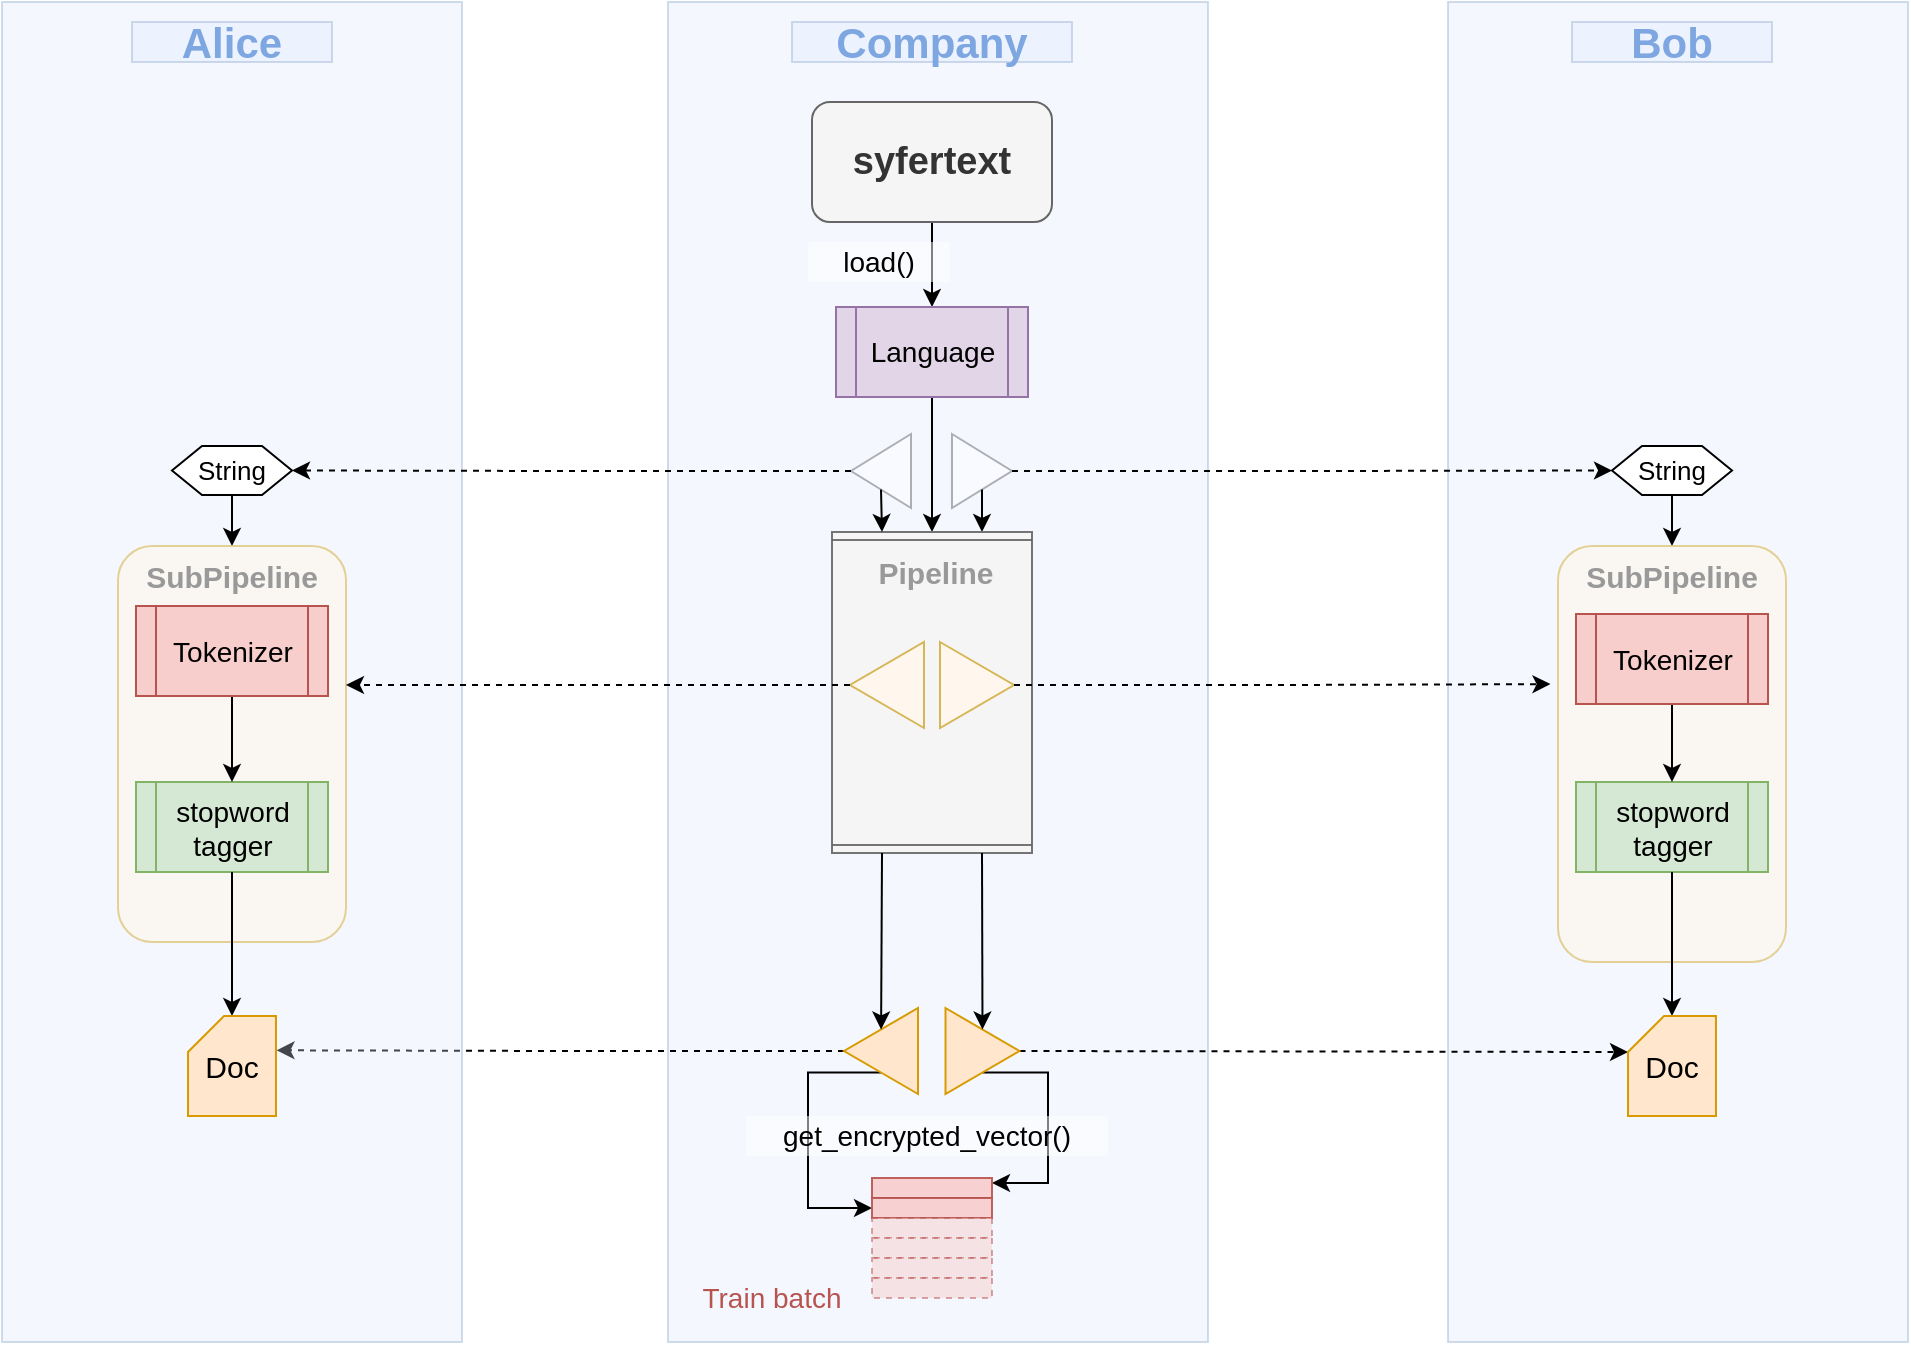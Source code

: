 <mxfile version="13.1.1" type="device"><diagram id="I4UGLH3Y9fjI7Jb8MFnZ" name="Page-1"><mxGraphModel dx="1355" dy="739" grid="1" gridSize="10" guides="1" tooltips="1" connect="1" arrows="1" fold="1" page="1" pageScale="1" pageWidth="850" pageHeight="1100" math="0" shadow="0"><root><mxCell id="0"/><mxCell id="1" parent="0"/><mxCell id="G3fQJcWq_AhpTQ81fzsq-27" value="" style="rounded=0;whiteSpace=wrap;html=1;fillColor=#dae8fc;strokeColor=#6c8ebf;opacity=30;" parent="1" vertex="1"><mxGeometry x="930" y="30" width="230" height="670" as="geometry"/></mxCell><mxCell id="G3fQJcWq_AhpTQ81fzsq-23" value="" style="rounded=0;whiteSpace=wrap;html=1;fillColor=#dae8fc;strokeColor=#6c8ebf;opacity=30;" parent="1" vertex="1"><mxGeometry x="540" y="30" width="270" height="670" as="geometry"/></mxCell><mxCell id="n-nM6-mX9vIhlMM4ublZ-70" style="edgeStyle=orthogonalEdgeStyle;rounded=0;orthogonalLoop=1;jettySize=auto;html=1;exitX=0.5;exitY=1;exitDx=0;exitDy=0;entryX=0.5;entryY=0;entryDx=0;entryDy=0;" parent="1" source="G3fQJcWq_AhpTQ81fzsq-1" target="G3fQJcWq_AhpTQ81fzsq-3" edge="1"><mxGeometry relative="1" as="geometry"/></mxCell><mxCell id="G3fQJcWq_AhpTQ81fzsq-1" value="&lt;font size=&quot;1&quot;&gt;&lt;b style=&quot;font-size: 19px&quot;&gt;syfertext&lt;/b&gt;&lt;/font&gt;" style="rounded=1;whiteSpace=wrap;html=1;fillColor=#f5f5f5;strokeColor=#666666;fontColor=#333333;" parent="1" vertex="1"><mxGeometry x="612" y="80" width="120" height="60" as="geometry"/></mxCell><mxCell id="n-nM6-mX9vIhlMM4ublZ-35" style="edgeStyle=orthogonalEdgeStyle;rounded=0;orthogonalLoop=1;jettySize=auto;html=1;exitX=0.5;exitY=1;exitDx=0;exitDy=0;entryX=0;entryY=0.5;entryDx=0;entryDy=0;" parent="1" source="G3fQJcWq_AhpTQ81fzsq-3" target="n-nM6-mX9vIhlMM4ublZ-13" edge="1"><mxGeometry relative="1" as="geometry"/></mxCell><mxCell id="G3fQJcWq_AhpTQ81fzsq-3" value="&lt;font style=&quot;font-size: 14px&quot;&gt;Language&lt;/font&gt;" style="shape=process;whiteSpace=wrap;html=1;backgroundOutline=1;fillColor=#e1d5e7;strokeColor=#9673a6;" parent="1" vertex="1"><mxGeometry x="624" y="182.5" width="96" height="45" as="geometry"/></mxCell><mxCell id="G3fQJcWq_AhpTQ81fzsq-24" value="&lt;font style=&quot;font-size: 21px&quot; color=&quot;#7ea6e0&quot;&gt;&lt;b&gt;Company&lt;/b&gt;&lt;/font&gt;" style="text;html=1;strokeColor=#6c8ebf;fillColor=#dae8fc;align=center;verticalAlign=middle;whiteSpace=wrap;rounded=0;opacity=30;" parent="1" vertex="1"><mxGeometry x="602" y="40" width="140" height="20" as="geometry"/></mxCell><mxCell id="n-nM6-mX9vIhlMM4ublZ-12" style="edgeStyle=orthogonalEdgeStyle;rounded=0;orthogonalLoop=1;jettySize=auto;html=1;exitX=0.5;exitY=1;exitDx=0;exitDy=0;entryX=0.5;entryY=0;entryDx=0;entryDy=0;" parent="1" source="G3fQJcWq_AhpTQ81fzsq-42" target="n-nM6-mX9vIhlMM4ublZ-5" edge="1"><mxGeometry relative="1" as="geometry"/></mxCell><mxCell id="G3fQJcWq_AhpTQ81fzsq-42" value="&lt;font style=&quot;font-size: 13px&quot;&gt;String&lt;/font&gt;" style="shape=hexagon;perimeter=hexagonPerimeter2;whiteSpace=wrap;html=1;" parent="1" vertex="1"><mxGeometry x="1012" y="252" width="60" height="24.5" as="geometry"/></mxCell><mxCell id="G3fQJcWq_AhpTQ81fzsq-45" value="&lt;font style=&quot;font-size: 21px&quot; color=&quot;#7ea6e0&quot;&gt;&lt;b&gt;Bob&lt;/b&gt;&lt;/font&gt;" style="text;html=1;strokeColor=#6c8ebf;fillColor=#dae8fc;align=center;verticalAlign=middle;whiteSpace=wrap;rounded=0;opacity=30;" parent="1" vertex="1"><mxGeometry x="992" y="40" width="100" height="20" as="geometry"/></mxCell><mxCell id="G3fQJcWq_AhpTQ81fzsq-49" style="edgeStyle=orthogonalEdgeStyle;rounded=0;orthogonalLoop=1;jettySize=auto;html=1;exitX=1;exitY=0.5;exitDx=0;exitDy=0;entryX=0;entryY=0.5;entryDx=0;entryDy=0;dashed=1;" parent="1" source="G3fQJcWq_AhpTQ81fzsq-48" target="G3fQJcWq_AhpTQ81fzsq-42" edge="1"><mxGeometry relative="1" as="geometry"/></mxCell><mxCell id="n-nM6-mX9vIhlMM4ublZ-34" style="edgeStyle=orthogonalEdgeStyle;rounded=0;orthogonalLoop=1;jettySize=auto;html=1;exitX=0.5;exitY=1;exitDx=0;exitDy=0;entryX=0;entryY=0.25;entryDx=0;entryDy=0;" parent="1" source="G3fQJcWq_AhpTQ81fzsq-48" target="n-nM6-mX9vIhlMM4ublZ-13" edge="1"><mxGeometry relative="1" as="geometry"/></mxCell><mxCell id="G3fQJcWq_AhpTQ81fzsq-48" value="" style="triangle;whiteSpace=wrap;html=1;opacity=30;" parent="1" vertex="1"><mxGeometry x="682" y="246" width="30" height="37" as="geometry"/></mxCell><mxCell id="G3fQJcWq_AhpTQ81fzsq-64" style="edgeStyle=none;rounded=0;orthogonalLoop=1;jettySize=auto;html=1;exitX=1;exitY=0.5;exitDx=0;exitDy=0;entryX=0;entryY=0;entryDx=0;entryDy=18;dashed=1;entryPerimeter=0;" parent="1" source="n-nM6-mX9vIhlMM4ublZ-31" target="n-nM6-mX9vIhlMM4ublZ-4" edge="1"><mxGeometry relative="1" as="geometry"><mxPoint x="605.75" y="555" as="sourcePoint"/><mxPoint x="1186" y="452.5" as="targetPoint"/></mxGeometry></mxCell><mxCell id="n-nM6-mX9vIhlMM4ublZ-1" value="" style="rounded=1;whiteSpace=wrap;html=1;opacity=60;fillColor=#FFF7ED;strokeColor=#d6b656;" parent="1" vertex="1"><mxGeometry x="985" y="302" width="114" height="208" as="geometry"/></mxCell><mxCell id="n-nM6-mX9vIhlMM4ublZ-2" value="&lt;span style=&quot;font-size: 14px&quot;&gt;stopword&lt;br&gt;tagger&lt;br&gt;&lt;/span&gt;" style="shape=process;whiteSpace=wrap;html=1;backgroundOutline=1;fillColor=#d5e8d4;strokeColor=#82b366;" parent="1" vertex="1"><mxGeometry x="994" y="420" width="96" height="45" as="geometry"/></mxCell><mxCell id="n-nM6-mX9vIhlMM4ublZ-11" style="edgeStyle=orthogonalEdgeStyle;rounded=0;orthogonalLoop=1;jettySize=auto;html=1;entryX=0.5;entryY=0;entryDx=0;entryDy=0;entryPerimeter=0;exitX=0.5;exitY=1;exitDx=0;exitDy=0;" parent="1" source="n-nM6-mX9vIhlMM4ublZ-2" target="n-nM6-mX9vIhlMM4ublZ-4" edge="1"><mxGeometry relative="1" as="geometry"><mxPoint x="1042" y="469" as="sourcePoint"/></mxGeometry></mxCell><mxCell id="n-nM6-mX9vIhlMM4ublZ-4" value="&lt;font style=&quot;font-size: 15px&quot;&gt;Doc&lt;/font&gt;" style="shape=card;whiteSpace=wrap;html=1;fillColor=#ffe6cc;strokeColor=#d79b00;size=18;" parent="1" vertex="1"><mxGeometry x="1020" y="537" width="44" height="50" as="geometry"/></mxCell><mxCell id="n-nM6-mX9vIhlMM4ublZ-5" value="&lt;font color=&quot;#999999&quot; size=&quot;1&quot;&gt;&lt;b style=&quot;font-size: 15px&quot;&gt;SubPipeline&lt;/b&gt;&lt;/font&gt;" style="text;html=1;strokeColor=none;fillColor=none;align=center;verticalAlign=middle;whiteSpace=wrap;rounded=0;opacity=30;" parent="1" vertex="1"><mxGeometry x="972" y="302" width="140" height="30" as="geometry"/></mxCell><mxCell id="n-nM6-mX9vIhlMM4ublZ-8" style="edgeStyle=orthogonalEdgeStyle;rounded=0;orthogonalLoop=1;jettySize=auto;html=1;exitX=0.5;exitY=1;exitDx=0;exitDy=0;entryX=0.5;entryY=0;entryDx=0;entryDy=0;" parent="1" source="G3fQJcWq_AhpTQ81fzsq-35" target="n-nM6-mX9vIhlMM4ublZ-2" edge="1"><mxGeometry relative="1" as="geometry"/></mxCell><mxCell id="G3fQJcWq_AhpTQ81fzsq-35" value="&lt;font style=&quot;font-size: 14px&quot;&gt;Tokenizer&lt;/font&gt;" style="shape=process;whiteSpace=wrap;html=1;backgroundOutline=1;fillColor=#f8cecc;strokeColor=#b85450;" parent="1" vertex="1"><mxGeometry x="994" y="336" width="96" height="45" as="geometry"/></mxCell><mxCell id="n-nM6-mX9vIhlMM4ublZ-16" style="edgeStyle=orthogonalEdgeStyle;rounded=0;orthogonalLoop=1;jettySize=auto;html=1;exitX=0.5;exitY=1;exitDx=0;exitDy=0;" parent="1" source="G3fQJcWq_AhpTQ81fzsq-3" target="G3fQJcWq_AhpTQ81fzsq-3" edge="1"><mxGeometry relative="1" as="geometry"/></mxCell><mxCell id="n-nM6-mX9vIhlMM4ublZ-19" value="" style="group" parent="1" vertex="1" connectable="0"><mxGeometry x="502" y="263" width="176.5" height="270" as="geometry"/></mxCell><mxCell id="n-nM6-mX9vIhlMM4ublZ-13" value="" style="shape=process;whiteSpace=wrap;html=1;backgroundOutline=1;opacity=90;rotation=90;size=0.028;fillColor=#f5f5f5;strokeColor=#666666;fontColor=#333333;" parent="n-nM6-mX9vIhlMM4ublZ-19" vertex="1"><mxGeometry x="89.75" y="62.25" width="160.5" height="100" as="geometry"/></mxCell><mxCell id="n-nM6-mX9vIhlMM4ublZ-15" value="&lt;font color=&quot;#999999&quot; size=&quot;1&quot;&gt;&lt;b style=&quot;font-size: 15px&quot;&gt;Pipeline&lt;/b&gt;&lt;/font&gt;" style="text;html=1;strokeColor=none;fillColor=none;align=center;verticalAlign=middle;whiteSpace=wrap;rounded=0;opacity=30;" parent="n-nM6-mX9vIhlMM4ublZ-19" vertex="1"><mxGeometry x="102" y="37" width="140" height="30" as="geometry"/></mxCell><mxCell id="G3fQJcWq_AhpTQ81fzsq-52" value="" style="triangle;whiteSpace=wrap;html=1;fillColor=#FFF7ED;strokeColor=#d6b656;" parent="n-nM6-mX9vIhlMM4ublZ-19" vertex="1"><mxGeometry x="174" y="87" width="37" height="43" as="geometry"/></mxCell><mxCell id="n-nM6-mX9vIhlMM4ublZ-24" value="" style="triangle;whiteSpace=wrap;html=1;fillColor=#FFF7ED;strokeColor=#d6b656;rotation=-180;" parent="n-nM6-mX9vIhlMM4ublZ-19" vertex="1"><mxGeometry x="129" y="87" width="37" height="43" as="geometry"/></mxCell><mxCell id="n-nM6-mX9vIhlMM4ublZ-53" style="edgeStyle=orthogonalEdgeStyle;rounded=0;orthogonalLoop=1;jettySize=auto;html=1;exitX=1;exitY=0.5;exitDx=0;exitDy=0;dashed=1;entryX=1.006;entryY=0.343;entryDx=0;entryDy=0;entryPerimeter=0;" parent="1" source="n-nM6-mX9vIhlMM4ublZ-28" target="n-nM6-mX9vIhlMM4ublZ-45" edge="1"><mxGeometry relative="1" as="geometry"><mxPoint x="340" y="554" as="targetPoint"/></mxGeometry></mxCell><mxCell id="n-nM6-mX9vIhlMM4ublZ-69" style="edgeStyle=orthogonalEdgeStyle;rounded=0;orthogonalLoop=1;jettySize=auto;html=1;exitX=0.5;exitY=0;exitDx=0;exitDy=0;entryX=0;entryY=0.5;entryDx=0;entryDy=0;" parent="1" source="n-nM6-mX9vIhlMM4ublZ-28" target="n-nM6-mX9vIhlMM4ublZ-63" edge="1"><mxGeometry relative="1" as="geometry"><Array as="points"><mxPoint x="610" y="565"/><mxPoint x="610" y="633"/></Array></mxGeometry></mxCell><mxCell id="n-nM6-mX9vIhlMM4ublZ-28" value="" style="triangle;whiteSpace=wrap;html=1;fillColor=#ffe6cc;strokeColor=#d79b00;rotation=-180;" parent="1" vertex="1"><mxGeometry x="628" y="533" width="37" height="43" as="geometry"/></mxCell><mxCell id="n-nM6-mX9vIhlMM4ublZ-68" style="edgeStyle=orthogonalEdgeStyle;rounded=0;orthogonalLoop=1;jettySize=auto;html=1;exitX=0.5;exitY=1;exitDx=0;exitDy=0;entryX=1;entryY=0.25;entryDx=0;entryDy=0;" parent="1" source="n-nM6-mX9vIhlMM4ublZ-31" target="n-nM6-mX9vIhlMM4ublZ-62" edge="1"><mxGeometry relative="1" as="geometry"><Array as="points"><mxPoint x="730" y="565"/><mxPoint x="730" y="621"/></Array></mxGeometry></mxCell><mxCell id="n-nM6-mX9vIhlMM4ublZ-31" value="" style="triangle;whiteSpace=wrap;html=1;fillColor=#ffe6cc;strokeColor=#d79b00;rotation=0;" parent="1" vertex="1"><mxGeometry x="678.75" y="533" width="37" height="43" as="geometry"/></mxCell><mxCell id="n-nM6-mX9vIhlMM4ublZ-36" value="" style="rounded=0;whiteSpace=wrap;html=1;fillColor=#dae8fc;strokeColor=#6c8ebf;opacity=30;" parent="1" vertex="1"><mxGeometry x="207" y="30" width="230" height="670" as="geometry"/></mxCell><mxCell id="n-nM6-mX9vIhlMM4ublZ-37" style="edgeStyle=orthogonalEdgeStyle;rounded=0;orthogonalLoop=1;jettySize=auto;html=1;exitX=0.5;exitY=1;exitDx=0;exitDy=0;entryX=0.5;entryY=0;entryDx=0;entryDy=0;" parent="1" source="n-nM6-mX9vIhlMM4ublZ-38" target="n-nM6-mX9vIhlMM4ublZ-46" edge="1"><mxGeometry relative="1" as="geometry"/></mxCell><mxCell id="n-nM6-mX9vIhlMM4ublZ-38" value="&lt;font style=&quot;font-size: 13px&quot;&gt;String&lt;/font&gt;" style="shape=hexagon;perimeter=hexagonPerimeter2;whiteSpace=wrap;html=1;" parent="1" vertex="1"><mxGeometry x="292" y="252" width="60" height="24.5" as="geometry"/></mxCell><mxCell id="n-nM6-mX9vIhlMM4ublZ-39" value="&lt;font style=&quot;font-size: 21px&quot; color=&quot;#7ea6e0&quot;&gt;&lt;b&gt;Alice&lt;/b&gt;&lt;/font&gt;" style="text;html=1;strokeColor=#6c8ebf;fillColor=#dae8fc;align=center;verticalAlign=middle;whiteSpace=wrap;rounded=0;opacity=30;" parent="1" vertex="1"><mxGeometry x="272" y="40" width="100" height="20" as="geometry"/></mxCell><mxCell id="n-nM6-mX9vIhlMM4ublZ-40" value="" style="rounded=1;whiteSpace=wrap;html=1;opacity=60;fillColor=#FFF7ED;strokeColor=#d6b656;" parent="1" vertex="1"><mxGeometry x="265" y="302" width="114" height="198" as="geometry"/></mxCell><mxCell id="n-nM6-mX9vIhlMM4ublZ-42" value="&lt;span style=&quot;font-size: 14px&quot;&gt;stopword&lt;br&gt;tagger&lt;br&gt;&lt;/span&gt;" style="shape=process;whiteSpace=wrap;html=1;backgroundOutline=1;fillColor=#d5e8d4;strokeColor=#82b366;" parent="1" vertex="1"><mxGeometry x="274" y="420" width="96" height="45" as="geometry"/></mxCell><mxCell id="n-nM6-mX9vIhlMM4ublZ-43" style="edgeStyle=orthogonalEdgeStyle;rounded=0;orthogonalLoop=1;jettySize=auto;html=1;entryX=0.5;entryY=0;entryDx=0;entryDy=0;entryPerimeter=0;exitX=0.5;exitY=1;exitDx=0;exitDy=0;" parent="1" source="n-nM6-mX9vIhlMM4ublZ-42" target="n-nM6-mX9vIhlMM4ublZ-45" edge="1"><mxGeometry relative="1" as="geometry"><mxPoint x="322" y="469" as="sourcePoint"/></mxGeometry></mxCell><mxCell id="n-nM6-mX9vIhlMM4ublZ-45" value="&lt;font style=&quot;font-size: 15px&quot;&gt;Doc&lt;/font&gt;" style="shape=card;whiteSpace=wrap;html=1;fillColor=#ffe6cc;strokeColor=#d79b00;size=18;" parent="1" vertex="1"><mxGeometry x="300" y="537" width="44" height="50" as="geometry"/></mxCell><mxCell id="n-nM6-mX9vIhlMM4ublZ-46" value="&lt;font color=&quot;#999999&quot; size=&quot;1&quot;&gt;&lt;b style=&quot;font-size: 15px&quot;&gt;SubPipeline&lt;/b&gt;&lt;/font&gt;" style="text;html=1;strokeColor=none;fillColor=none;align=center;verticalAlign=middle;whiteSpace=wrap;rounded=0;opacity=30;" parent="1" vertex="1"><mxGeometry x="252" y="302" width="140" height="30" as="geometry"/></mxCell><mxCell id="n-nM6-mX9vIhlMM4ublZ-47" style="edgeStyle=orthogonalEdgeStyle;rounded=0;orthogonalLoop=1;jettySize=auto;html=1;exitX=0.5;exitY=1;exitDx=0;exitDy=0;entryX=0.5;entryY=0;entryDx=0;entryDy=0;" parent="1" source="n-nM6-mX9vIhlMM4ublZ-48" target="n-nM6-mX9vIhlMM4ublZ-42" edge="1"><mxGeometry relative="1" as="geometry"/></mxCell><mxCell id="n-nM6-mX9vIhlMM4ublZ-48" value="&lt;font style=&quot;font-size: 14px&quot;&gt;Tokenizer&lt;/font&gt;" style="shape=process;whiteSpace=wrap;html=1;backgroundOutline=1;fillColor=#f8cecc;strokeColor=#b85450;" parent="1" vertex="1"><mxGeometry x="274" y="332" width="96" height="45" as="geometry"/></mxCell><mxCell id="n-nM6-mX9vIhlMM4ublZ-49" style="edgeStyle=orthogonalEdgeStyle;rounded=0;orthogonalLoop=1;jettySize=auto;html=1;exitX=1;exitY=0.5;exitDx=0;exitDy=0;dashed=1;" parent="1" target="n-nM6-mX9vIhlMM4ublZ-40" edge="1"><mxGeometry relative="1" as="geometry"><Array as="points"><mxPoint x="410" y="372"/><mxPoint x="410" y="372"/></Array><mxPoint x="631" y="371.5" as="sourcePoint"/><mxPoint x="379" y="380" as="targetPoint"/></mxGeometry></mxCell><mxCell id="n-nM6-mX9vIhlMM4ublZ-51" style="edgeStyle=orthogonalEdgeStyle;rounded=0;orthogonalLoop=1;jettySize=auto;html=1;exitX=0.5;exitY=0;exitDx=0;exitDy=0;entryX=0;entryY=0.75;entryDx=0;entryDy=0;" parent="1" source="n-nM6-mX9vIhlMM4ublZ-50" target="n-nM6-mX9vIhlMM4ublZ-13" edge="1"><mxGeometry relative="1" as="geometry"/></mxCell><mxCell id="n-nM6-mX9vIhlMM4ublZ-52" style="edgeStyle=orthogonalEdgeStyle;rounded=0;orthogonalLoop=1;jettySize=auto;html=1;exitX=1;exitY=0.5;exitDx=0;exitDy=0;entryX=1;entryY=0.5;entryDx=0;entryDy=0;dashed=1;" parent="1" source="n-nM6-mX9vIhlMM4ublZ-50" target="n-nM6-mX9vIhlMM4ublZ-38" edge="1"><mxGeometry relative="1" as="geometry"/></mxCell><mxCell id="n-nM6-mX9vIhlMM4ublZ-50" value="" style="triangle;whiteSpace=wrap;html=1;opacity=30;rotation=-180;" parent="1" vertex="1"><mxGeometry x="631.5" y="246" width="30" height="37" as="geometry"/></mxCell><mxCell id="n-nM6-mX9vIhlMM4ublZ-62" value="" style="rounded=0;whiteSpace=wrap;html=1;opacity=90;fillColor=#f8cecc;strokeColor=#b85450;" parent="1" vertex="1"><mxGeometry x="642" y="618" width="60" height="10" as="geometry"/></mxCell><mxCell id="n-nM6-mX9vIhlMM4ublZ-63" value="" style="rounded=0;whiteSpace=wrap;html=1;opacity=90;fillColor=#f8cecc;strokeColor=#b85450;" parent="1" vertex="1"><mxGeometry x="642" y="628" width="60" height="10" as="geometry"/></mxCell><mxCell id="n-nM6-mX9vIhlMM4ublZ-64" value="" style="rounded=0;whiteSpace=wrap;html=1;opacity=50;fillColor=#f8cecc;strokeColor=#b85450;dashed=1;" parent="1" vertex="1"><mxGeometry x="642" y="638" width="60" height="10" as="geometry"/></mxCell><mxCell id="n-nM6-mX9vIhlMM4ublZ-65" value="" style="rounded=0;whiteSpace=wrap;html=1;opacity=50;fillColor=#f8cecc;strokeColor=#b85450;dashed=1;" parent="1" vertex="1"><mxGeometry x="642" y="648" width="60" height="10" as="geometry"/></mxCell><mxCell id="n-nM6-mX9vIhlMM4ublZ-66" value="" style="rounded=0;whiteSpace=wrap;html=1;opacity=50;fillColor=#f8cecc;strokeColor=#b85450;dashed=1;" parent="1" vertex="1"><mxGeometry x="642" y="658" width="60" height="10" as="geometry"/></mxCell><mxCell id="n-nM6-mX9vIhlMM4ublZ-67" value="" style="rounded=0;whiteSpace=wrap;html=1;opacity=50;fillColor=#f8cecc;strokeColor=#b85450;dashed=1;" parent="1" vertex="1"><mxGeometry x="642" y="668" width="60" height="10" as="geometry"/></mxCell><mxCell id="n-nM6-mX9vIhlMM4ublZ-72" value="&lt;font style=&quot;font-size: 14px&quot;&gt;get_encrypted_vector()&lt;/font&gt;" style="text;html=1;align=center;verticalAlign=middle;whiteSpace=wrap;rounded=0;dashed=1;strokeColor=none;fillColor=#ffffff;opacity=50;" parent="1" vertex="1"><mxGeometry x="579" y="587" width="181" height="20" as="geometry"/></mxCell><mxCell id="n-nM6-mX9vIhlMM4ublZ-77" value="&lt;font style=&quot;font-size: 14px&quot;&gt;load()&lt;/font&gt;" style="text;html=1;align=center;verticalAlign=middle;whiteSpace=wrap;rounded=0;dashed=1;strokeColor=none;fillColor=#ffffff;opacity=50;" parent="1" vertex="1"><mxGeometry x="610" y="150" width="71" height="20" as="geometry"/></mxCell><mxCell id="n-nM6-mX9vIhlMM4ublZ-78" value="&lt;font style=&quot;font-size: 14px&quot; color=&quot;#b85450&quot;&gt;Train batch&lt;/font&gt;" style="text;html=1;strokeColor=none;fillColor=none;align=center;verticalAlign=middle;whiteSpace=wrap;rounded=0;dashed=1;opacity=50;" parent="1" vertex="1"><mxGeometry x="551.5" y="668" width="80" height="20" as="geometry"/></mxCell><mxCell id="iZ5MFmRWC8nBJKZMPvET-1" style="edgeStyle=orthogonalEdgeStyle;rounded=0;orthogonalLoop=1;jettySize=auto;html=1;exitX=1;exitY=0.5;exitDx=0;exitDy=0;dashed=1;entryX=-0.033;entryY=0.332;entryDx=0;entryDy=0;entryPerimeter=0;" edge="1" parent="1" source="G3fQJcWq_AhpTQ81fzsq-52" target="n-nM6-mX9vIhlMM4ublZ-1"><mxGeometry relative="1" as="geometry"><Array as="points"/><mxPoint x="1472" y="240" as="sourcePoint"/><mxPoint x="910" y="371" as="targetPoint"/></mxGeometry></mxCell><mxCell id="iZ5MFmRWC8nBJKZMPvET-3" value="" style="endArrow=classic;html=1;exitX=1;exitY=0.75;exitDx=0;exitDy=0;" edge="1" parent="1" source="n-nM6-mX9vIhlMM4ublZ-13" target="n-nM6-mX9vIhlMM4ublZ-28"><mxGeometry width="50" height="50" relative="1" as="geometry"><mxPoint x="732" y="510" as="sourcePoint"/><mxPoint x="782" y="460" as="targetPoint"/><Array as="points"/></mxGeometry></mxCell><mxCell id="iZ5MFmRWC8nBJKZMPvET-4" value="" style="endArrow=classic;html=1;exitX=1;exitY=0.25;exitDx=0;exitDy=0;entryX=0.5;entryY=0;entryDx=0;entryDy=0;" edge="1" parent="1" source="n-nM6-mX9vIhlMM4ublZ-13" target="n-nM6-mX9vIhlMM4ublZ-31"><mxGeometry width="50" height="50" relative="1" as="geometry"><mxPoint x="674" y="465.5" as="sourcePoint"/><mxPoint x="674.102" y="553.4" as="targetPoint"/><Array as="points"/></mxGeometry></mxCell></root></mxGraphModel></diagram></mxfile>
